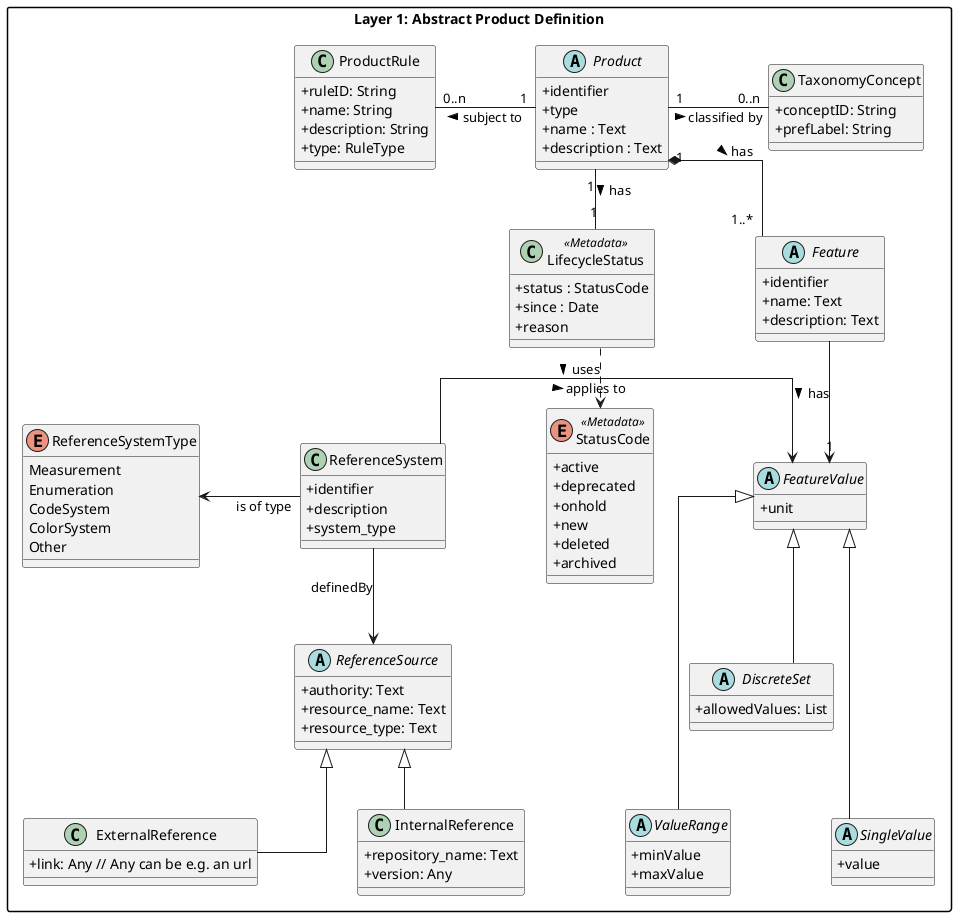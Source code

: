 @startuml Figure XY: global view
' specializations across layers have been replaced by stereotypes 
' for better readability

skinparam packageStyle rectangle
skinparam classAttributeIconSize 0
skinparam linetype ortho
skinparam nodesep 100


' left to right direction

' === Layer 1: Abstract Core Model ===
package "Layer 1: Abstract Product Definition" as AFM {

 abstract class Product {
  +identifier
  +type
  +name : Text
  +description : Text
}

class ProductRule {
  +ruleID: String
  +name: String
  +description: String
  +type: RuleType
}

class TaxonomyConcept {
  +conceptID: String
  +prefLabel: String
}

class LifecycleStatus <<Metadata>> {
  +status : StatusCode
  +since : Date
  +reason
}

enum StatusCode <<Metadata>> {
  +active
  +deprecated
  +onhold
  +new
  +deleted
  +archived
}



Product "1" -- "1" LifecycleStatus : has >
Product "1" *-- "1..*" Feature : has >
LifecycleStatus  ..> StatusCode : uses >
Product "1" -r- "0..n" TaxonomyConcept: classified by >
Product "1" -l- "0..n" ProductRule: subject to >

abstract class Feature {
    +identifier
    +name: Text
    +description: Text
  }

abstract class FeatureValue {
    +unit
  }

abstract class SingleValue {
    +value
  }

abstract class ValueRange {
  +minValue
  +maxValue
}

abstract class DiscreteSet {
  +allowedValues: List
}


FeatureValue <|--- SingleValue
FeatureValue <|--- ValueRange
FeatureValue <|-- DiscreteSet

Feature --> "1" FeatureValue : has >

class ReferenceSystem {
    +identifier
    +description
    +system_type
  }

' === Reference System Type Enum ===
enum ReferenceSystemType {
  Measurement
  Enumeration
  CodeSystem
  ColorSystem
  Other
}

' === Abstract Reference Source ===
abstract class ReferenceSource {
  +authority: Text
  +resource_name: Text
  +resource_type: Text
}

' === Subtypes for Reference Sources ===
class ExternalReference {
  +link: Any // Any can be e.g. an url
}

class InternalReference {
  +repository_name: Text
  +version: Any
}

' === Relationships ===
ReferenceSystem -l-> ReferenceSystemType : is of type
ReferenceSystem --> ReferenceSource : definedBy

ReferenceSource <|-- ExternalReference
ReferenceSource <|-- InternalReference


FeatureValue <--l--- ReferenceSystem : applies to <
}
@enduml